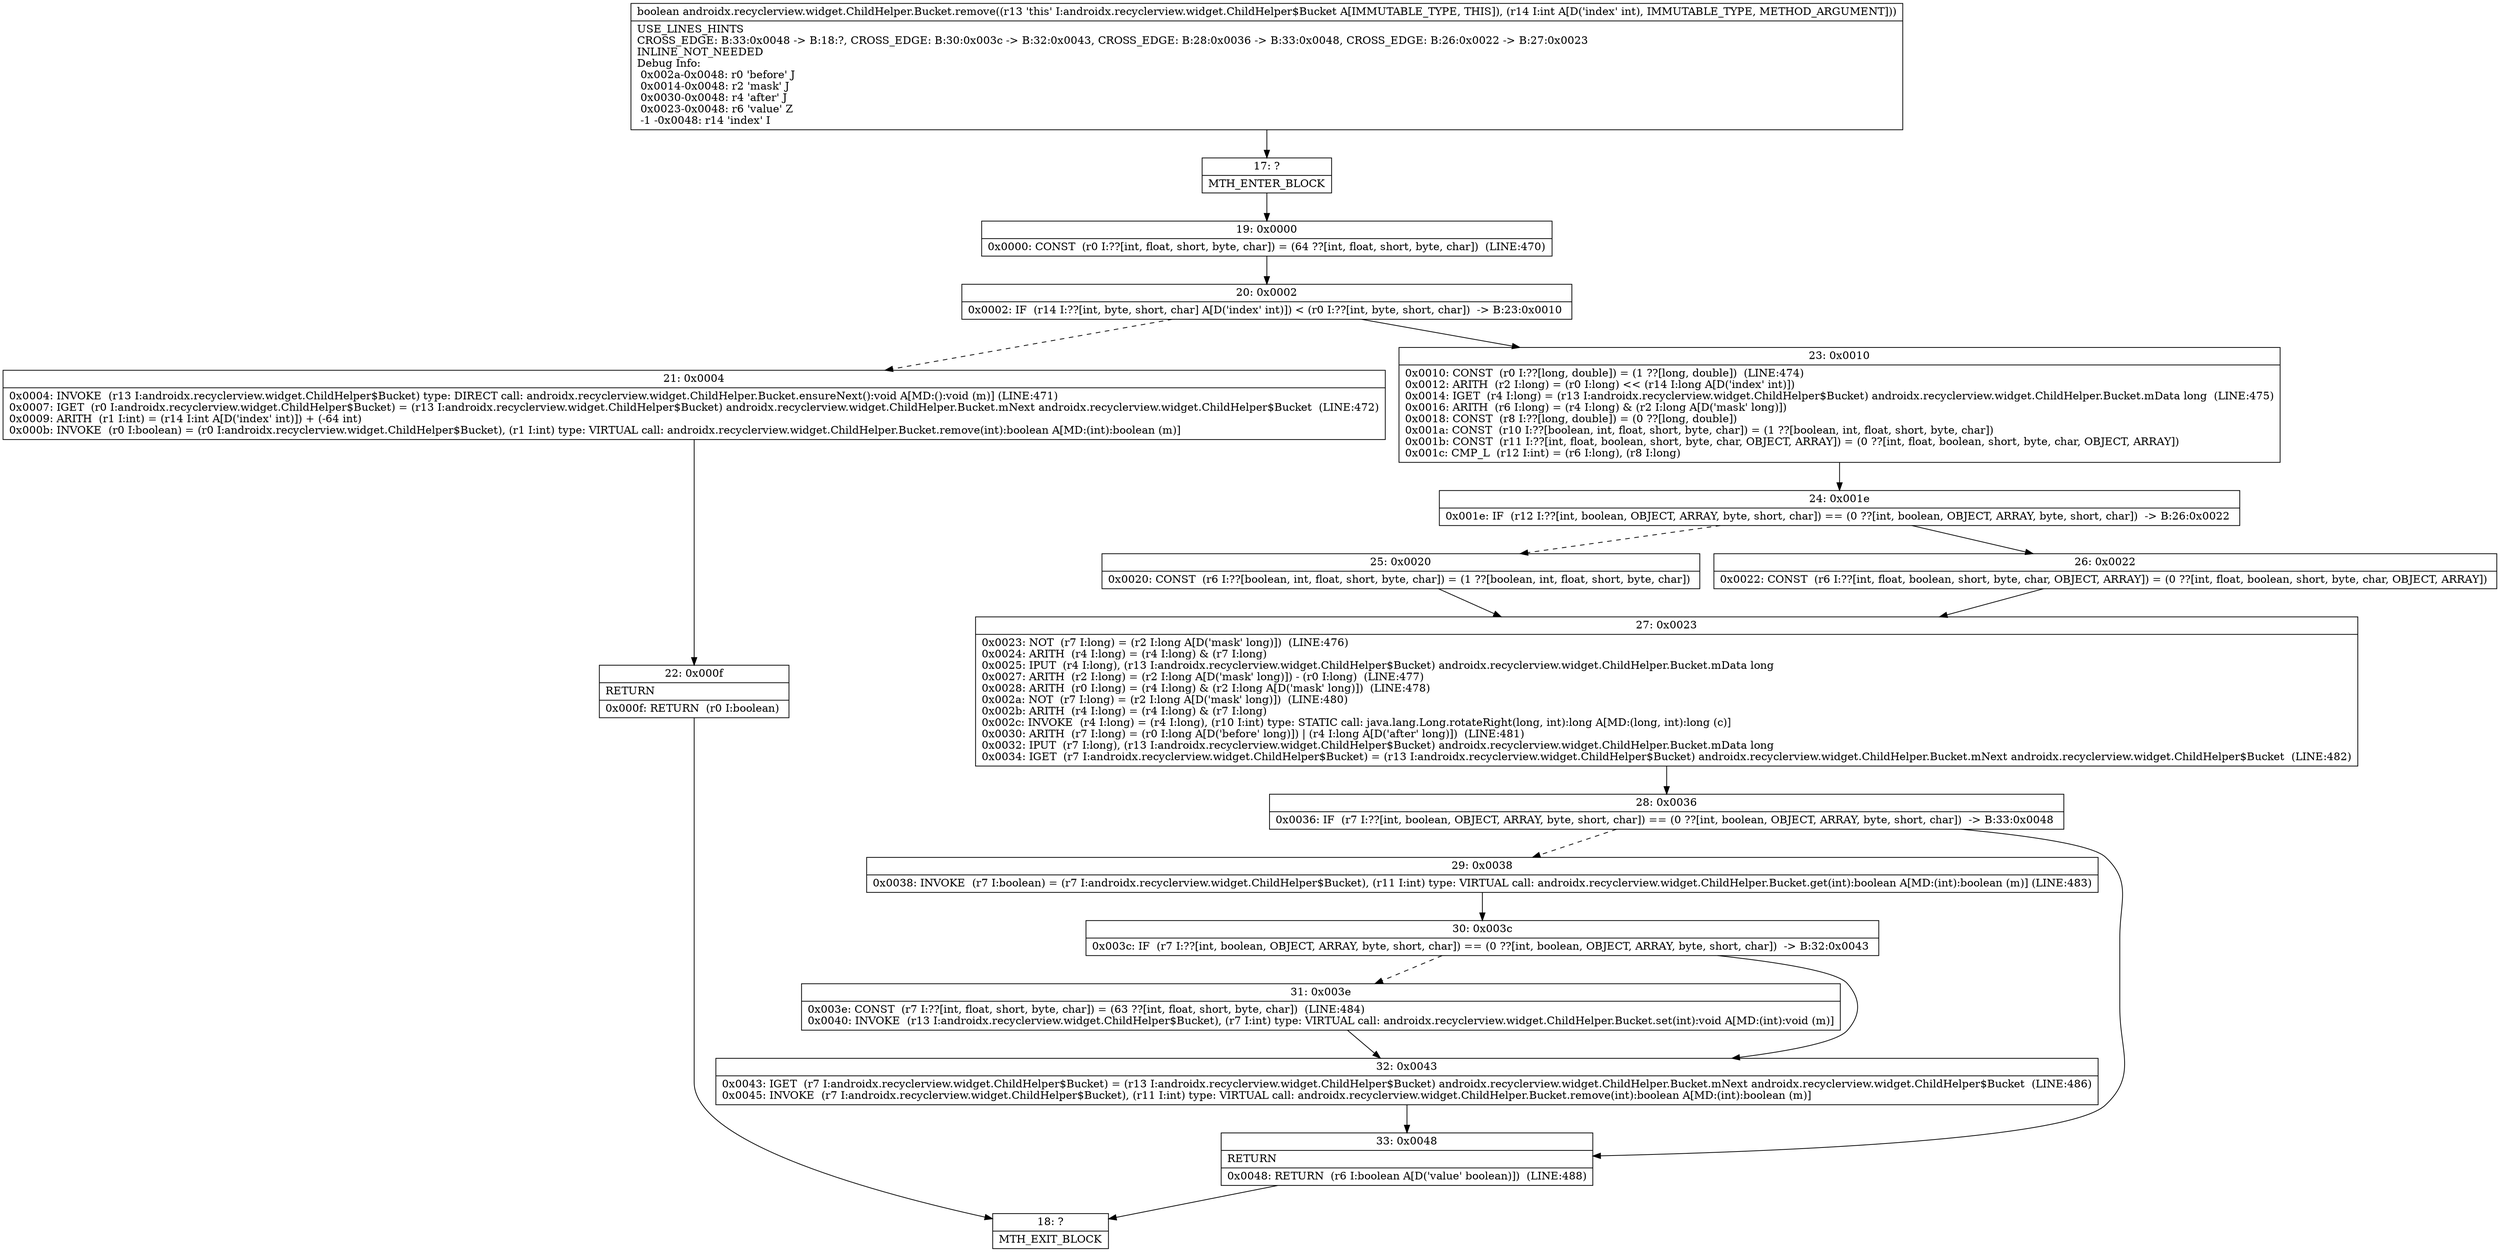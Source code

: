 digraph "CFG forandroidx.recyclerview.widget.ChildHelper.Bucket.remove(I)Z" {
Node_17 [shape=record,label="{17\:\ ?|MTH_ENTER_BLOCK\l}"];
Node_19 [shape=record,label="{19\:\ 0x0000|0x0000: CONST  (r0 I:??[int, float, short, byte, char]) = (64 ??[int, float, short, byte, char])  (LINE:470)\l}"];
Node_20 [shape=record,label="{20\:\ 0x0002|0x0002: IF  (r14 I:??[int, byte, short, char] A[D('index' int)]) \< (r0 I:??[int, byte, short, char])  \-\> B:23:0x0010 \l}"];
Node_21 [shape=record,label="{21\:\ 0x0004|0x0004: INVOKE  (r13 I:androidx.recyclerview.widget.ChildHelper$Bucket) type: DIRECT call: androidx.recyclerview.widget.ChildHelper.Bucket.ensureNext():void A[MD:():void (m)] (LINE:471)\l0x0007: IGET  (r0 I:androidx.recyclerview.widget.ChildHelper$Bucket) = (r13 I:androidx.recyclerview.widget.ChildHelper$Bucket) androidx.recyclerview.widget.ChildHelper.Bucket.mNext androidx.recyclerview.widget.ChildHelper$Bucket  (LINE:472)\l0x0009: ARITH  (r1 I:int) = (r14 I:int A[D('index' int)]) + (\-64 int) \l0x000b: INVOKE  (r0 I:boolean) = (r0 I:androidx.recyclerview.widget.ChildHelper$Bucket), (r1 I:int) type: VIRTUAL call: androidx.recyclerview.widget.ChildHelper.Bucket.remove(int):boolean A[MD:(int):boolean (m)]\l}"];
Node_22 [shape=record,label="{22\:\ 0x000f|RETURN\l|0x000f: RETURN  (r0 I:boolean) \l}"];
Node_18 [shape=record,label="{18\:\ ?|MTH_EXIT_BLOCK\l}"];
Node_23 [shape=record,label="{23\:\ 0x0010|0x0010: CONST  (r0 I:??[long, double]) = (1 ??[long, double])  (LINE:474)\l0x0012: ARITH  (r2 I:long) = (r0 I:long) \<\< (r14 I:long A[D('index' int)]) \l0x0014: IGET  (r4 I:long) = (r13 I:androidx.recyclerview.widget.ChildHelper$Bucket) androidx.recyclerview.widget.ChildHelper.Bucket.mData long  (LINE:475)\l0x0016: ARITH  (r6 I:long) = (r4 I:long) & (r2 I:long A[D('mask' long)]) \l0x0018: CONST  (r8 I:??[long, double]) = (0 ??[long, double]) \l0x001a: CONST  (r10 I:??[boolean, int, float, short, byte, char]) = (1 ??[boolean, int, float, short, byte, char]) \l0x001b: CONST  (r11 I:??[int, float, boolean, short, byte, char, OBJECT, ARRAY]) = (0 ??[int, float, boolean, short, byte, char, OBJECT, ARRAY]) \l0x001c: CMP_L  (r12 I:int) = (r6 I:long), (r8 I:long) \l}"];
Node_24 [shape=record,label="{24\:\ 0x001e|0x001e: IF  (r12 I:??[int, boolean, OBJECT, ARRAY, byte, short, char]) == (0 ??[int, boolean, OBJECT, ARRAY, byte, short, char])  \-\> B:26:0x0022 \l}"];
Node_25 [shape=record,label="{25\:\ 0x0020|0x0020: CONST  (r6 I:??[boolean, int, float, short, byte, char]) = (1 ??[boolean, int, float, short, byte, char]) \l}"];
Node_27 [shape=record,label="{27\:\ 0x0023|0x0023: NOT  (r7 I:long) = (r2 I:long A[D('mask' long)])  (LINE:476)\l0x0024: ARITH  (r4 I:long) = (r4 I:long) & (r7 I:long) \l0x0025: IPUT  (r4 I:long), (r13 I:androidx.recyclerview.widget.ChildHelper$Bucket) androidx.recyclerview.widget.ChildHelper.Bucket.mData long \l0x0027: ARITH  (r2 I:long) = (r2 I:long A[D('mask' long)]) \- (r0 I:long)  (LINE:477)\l0x0028: ARITH  (r0 I:long) = (r4 I:long) & (r2 I:long A[D('mask' long)])  (LINE:478)\l0x002a: NOT  (r7 I:long) = (r2 I:long A[D('mask' long)])  (LINE:480)\l0x002b: ARITH  (r4 I:long) = (r4 I:long) & (r7 I:long) \l0x002c: INVOKE  (r4 I:long) = (r4 I:long), (r10 I:int) type: STATIC call: java.lang.Long.rotateRight(long, int):long A[MD:(long, int):long (c)]\l0x0030: ARITH  (r7 I:long) = (r0 I:long A[D('before' long)]) \| (r4 I:long A[D('after' long)])  (LINE:481)\l0x0032: IPUT  (r7 I:long), (r13 I:androidx.recyclerview.widget.ChildHelper$Bucket) androidx.recyclerview.widget.ChildHelper.Bucket.mData long \l0x0034: IGET  (r7 I:androidx.recyclerview.widget.ChildHelper$Bucket) = (r13 I:androidx.recyclerview.widget.ChildHelper$Bucket) androidx.recyclerview.widget.ChildHelper.Bucket.mNext androidx.recyclerview.widget.ChildHelper$Bucket  (LINE:482)\l}"];
Node_28 [shape=record,label="{28\:\ 0x0036|0x0036: IF  (r7 I:??[int, boolean, OBJECT, ARRAY, byte, short, char]) == (0 ??[int, boolean, OBJECT, ARRAY, byte, short, char])  \-\> B:33:0x0048 \l}"];
Node_29 [shape=record,label="{29\:\ 0x0038|0x0038: INVOKE  (r7 I:boolean) = (r7 I:androidx.recyclerview.widget.ChildHelper$Bucket), (r11 I:int) type: VIRTUAL call: androidx.recyclerview.widget.ChildHelper.Bucket.get(int):boolean A[MD:(int):boolean (m)] (LINE:483)\l}"];
Node_30 [shape=record,label="{30\:\ 0x003c|0x003c: IF  (r7 I:??[int, boolean, OBJECT, ARRAY, byte, short, char]) == (0 ??[int, boolean, OBJECT, ARRAY, byte, short, char])  \-\> B:32:0x0043 \l}"];
Node_31 [shape=record,label="{31\:\ 0x003e|0x003e: CONST  (r7 I:??[int, float, short, byte, char]) = (63 ??[int, float, short, byte, char])  (LINE:484)\l0x0040: INVOKE  (r13 I:androidx.recyclerview.widget.ChildHelper$Bucket), (r7 I:int) type: VIRTUAL call: androidx.recyclerview.widget.ChildHelper.Bucket.set(int):void A[MD:(int):void (m)]\l}"];
Node_32 [shape=record,label="{32\:\ 0x0043|0x0043: IGET  (r7 I:androidx.recyclerview.widget.ChildHelper$Bucket) = (r13 I:androidx.recyclerview.widget.ChildHelper$Bucket) androidx.recyclerview.widget.ChildHelper.Bucket.mNext androidx.recyclerview.widget.ChildHelper$Bucket  (LINE:486)\l0x0045: INVOKE  (r7 I:androidx.recyclerview.widget.ChildHelper$Bucket), (r11 I:int) type: VIRTUAL call: androidx.recyclerview.widget.ChildHelper.Bucket.remove(int):boolean A[MD:(int):boolean (m)]\l}"];
Node_33 [shape=record,label="{33\:\ 0x0048|RETURN\l|0x0048: RETURN  (r6 I:boolean A[D('value' boolean)])  (LINE:488)\l}"];
Node_26 [shape=record,label="{26\:\ 0x0022|0x0022: CONST  (r6 I:??[int, float, boolean, short, byte, char, OBJECT, ARRAY]) = (0 ??[int, float, boolean, short, byte, char, OBJECT, ARRAY]) \l}"];
MethodNode[shape=record,label="{boolean androidx.recyclerview.widget.ChildHelper.Bucket.remove((r13 'this' I:androidx.recyclerview.widget.ChildHelper$Bucket A[IMMUTABLE_TYPE, THIS]), (r14 I:int A[D('index' int), IMMUTABLE_TYPE, METHOD_ARGUMENT]))  | USE_LINES_HINTS\lCROSS_EDGE: B:33:0x0048 \-\> B:18:?, CROSS_EDGE: B:30:0x003c \-\> B:32:0x0043, CROSS_EDGE: B:28:0x0036 \-\> B:33:0x0048, CROSS_EDGE: B:26:0x0022 \-\> B:27:0x0023\lINLINE_NOT_NEEDED\lDebug Info:\l  0x002a\-0x0048: r0 'before' J\l  0x0014\-0x0048: r2 'mask' J\l  0x0030\-0x0048: r4 'after' J\l  0x0023\-0x0048: r6 'value' Z\l  \-1 \-0x0048: r14 'index' I\l}"];
MethodNode -> Node_17;Node_17 -> Node_19;
Node_19 -> Node_20;
Node_20 -> Node_21[style=dashed];
Node_20 -> Node_23;
Node_21 -> Node_22;
Node_22 -> Node_18;
Node_23 -> Node_24;
Node_24 -> Node_25[style=dashed];
Node_24 -> Node_26;
Node_25 -> Node_27;
Node_27 -> Node_28;
Node_28 -> Node_29[style=dashed];
Node_28 -> Node_33;
Node_29 -> Node_30;
Node_30 -> Node_31[style=dashed];
Node_30 -> Node_32;
Node_31 -> Node_32;
Node_32 -> Node_33;
Node_33 -> Node_18;
Node_26 -> Node_27;
}


